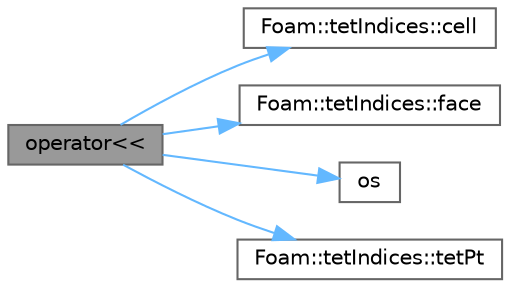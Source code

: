 digraph "operator&lt;&lt;"
{
 // LATEX_PDF_SIZE
  bgcolor="transparent";
  edge [fontname=Helvetica,fontsize=10,labelfontname=Helvetica,labelfontsize=10];
  node [fontname=Helvetica,fontsize=10,shape=box,height=0.2,width=0.4];
  rankdir="LR";
  Node1 [id="Node000001",label="operator\<\<",height=0.2,width=0.4,color="gray40", fillcolor="grey60", style="filled", fontcolor="black",tooltip=" "];
  Node1 -> Node2 [id="edge1_Node000001_Node000002",color="steelblue1",style="solid",tooltip=" "];
  Node2 [id="Node000002",label="Foam::tetIndices::cell",height=0.2,width=0.4,color="grey40", fillcolor="white", style="filled",URL="$classFoam_1_1tetIndices.html#ab039455d3db8705e006c2ff7ffa0d37a",tooltip=" "];
  Node1 -> Node3 [id="edge2_Node000001_Node000003",color="steelblue1",style="solid",tooltip=" "];
  Node3 [id="Node000003",label="Foam::tetIndices::face",height=0.2,width=0.4,color="grey40", fillcolor="white", style="filled",URL="$classFoam_1_1tetIndices.html#a0999db2c60403bdfbab7441742e6e365",tooltip=" "];
  Node1 -> Node4 [id="edge3_Node000001_Node000004",color="steelblue1",style="solid",tooltip=" "];
  Node4 [id="Node000004",label="os",height=0.2,width=0.4,color="grey40", fillcolor="white", style="filled",URL="$faMeshWriteEdgesOBJ_8H.html#abea05d50bd7259b44f2002c0382ba13e",tooltip=" "];
  Node1 -> Node5 [id="edge4_Node000001_Node000005",color="steelblue1",style="solid",tooltip=" "];
  Node5 [id="Node000005",label="Foam::tetIndices::tetPt",height=0.2,width=0.4,color="grey40", fillcolor="white", style="filled",URL="$classFoam_1_1tetIndices.html#aaa4f1e6a7aac0ca5d0e22ba0778305ed",tooltip=" "];
}
